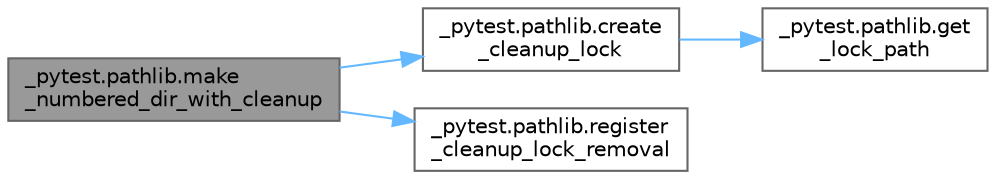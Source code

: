 digraph "_pytest.pathlib.make_numbered_dir_with_cleanup"
{
 // LATEX_PDF_SIZE
  bgcolor="transparent";
  edge [fontname=Helvetica,fontsize=10,labelfontname=Helvetica,labelfontsize=10];
  node [fontname=Helvetica,fontsize=10,shape=box,height=0.2,width=0.4];
  rankdir="LR";
  Node1 [id="Node000001",label="_pytest.pathlib.make\l_numbered_dir_with_cleanup",height=0.2,width=0.4,color="gray40", fillcolor="grey60", style="filled", fontcolor="black",tooltip=" "];
  Node1 -> Node2 [id="edge1_Node000001_Node000002",color="steelblue1",style="solid",tooltip=" "];
  Node2 [id="Node000002",label="_pytest.pathlib.create\l_cleanup_lock",height=0.2,width=0.4,color="grey40", fillcolor="white", style="filled",URL="$namespace__pytest_1_1pathlib.html#a2fae1b99c0fbb9d314aceb95e668a401",tooltip=" "];
  Node2 -> Node3 [id="edge2_Node000002_Node000003",color="steelblue1",style="solid",tooltip=" "];
  Node3 [id="Node000003",label="_pytest.pathlib.get\l_lock_path",height=0.2,width=0.4,color="grey40", fillcolor="white", style="filled",URL="$namespace__pytest_1_1pathlib.html#a71cc9f2b91e8d7c2f31e80cc596fc1ad",tooltip=" "];
  Node1 -> Node4 [id="edge3_Node000001_Node000004",color="steelblue1",style="solid",tooltip=" "];
  Node4 [id="Node000004",label="_pytest.pathlib.register\l_cleanup_lock_removal",height=0.2,width=0.4,color="grey40", fillcolor="white", style="filled",URL="$namespace__pytest_1_1pathlib.html#a18e8d477b40f4178236b4e1a1465e550",tooltip=" "];
}
